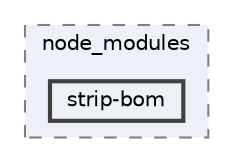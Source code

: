 digraph "pkiclassroomrescheduler/src/main/frontend/node_modules/jest-runtime/node_modules/strip-bom"
{
 // LATEX_PDF_SIZE
  bgcolor="transparent";
  edge [fontname=Helvetica,fontsize=10,labelfontname=Helvetica,labelfontsize=10];
  node [fontname=Helvetica,fontsize=10,shape=box,height=0.2,width=0.4];
  compound=true
  subgraph clusterdir_aca3b35fc9fc0723ad57621f1041193b {
    graph [ bgcolor="#edf0f7", pencolor="grey50", label="node_modules", fontname=Helvetica,fontsize=10 style="filled,dashed", URL="dir_aca3b35fc9fc0723ad57621f1041193b.html",tooltip=""]
  dir_3983b8ad5eae8e2af2e9a695821361a7 [label="strip-bom", fillcolor="#edf0f7", color="grey25", style="filled,bold", URL="dir_3983b8ad5eae8e2af2e9a695821361a7.html",tooltip=""];
  }
}
